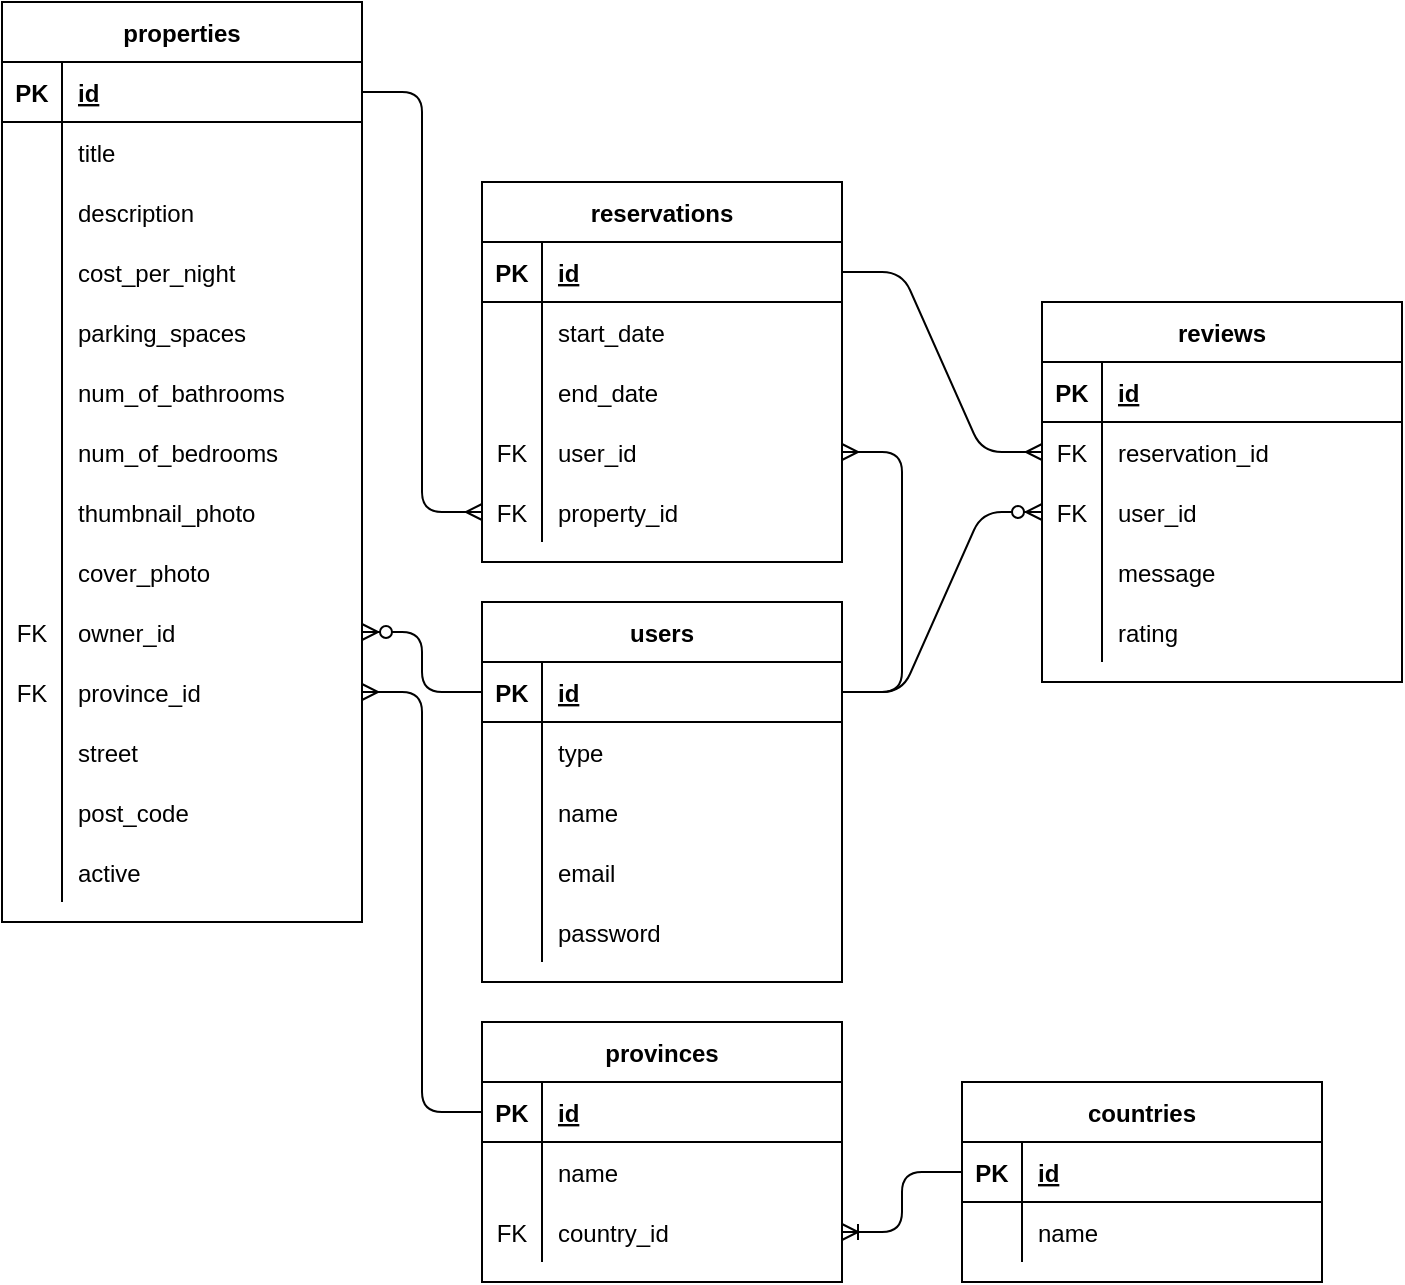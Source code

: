 <mxfile version="14.2.9" type="github">
  <diagram id="R2lEEEUBdFMjLlhIrx00" name="Page-1">
    <mxGraphModel dx="1662" dy="762" grid="1" gridSize="10" guides="1" tooltips="1" connect="1" arrows="1" fold="1" page="1" pageScale="1" pageWidth="850" pageHeight="1100" math="0" shadow="0" extFonts="Permanent Marker^https://fonts.googleapis.com/css?family=Permanent+Marker">
      <root>
        <mxCell id="0" />
        <mxCell id="1" parent="0" />
        <mxCell id="sZf-92WyWhlDTkWxbgCU-1" value="users" style="shape=table;startSize=30;container=1;collapsible=1;childLayout=tableLayout;fixedRows=1;rowLines=0;fontStyle=1;align=center;resizeLast=1;" vertex="1" parent="1">
          <mxGeometry x="315" y="420" width="180" height="190" as="geometry" />
        </mxCell>
        <mxCell id="sZf-92WyWhlDTkWxbgCU-2" value="" style="shape=partialRectangle;collapsible=0;dropTarget=0;pointerEvents=0;fillColor=none;top=0;left=0;bottom=1;right=0;points=[[0,0.5],[1,0.5]];portConstraint=eastwest;" vertex="1" parent="sZf-92WyWhlDTkWxbgCU-1">
          <mxGeometry y="30" width="180" height="30" as="geometry" />
        </mxCell>
        <mxCell id="sZf-92WyWhlDTkWxbgCU-3" value="PK" style="shape=partialRectangle;connectable=0;fillColor=none;top=0;left=0;bottom=0;right=0;fontStyle=1;overflow=hidden;" vertex="1" parent="sZf-92WyWhlDTkWxbgCU-2">
          <mxGeometry width="30" height="30" as="geometry" />
        </mxCell>
        <mxCell id="sZf-92WyWhlDTkWxbgCU-4" value="id" style="shape=partialRectangle;connectable=0;fillColor=none;top=0;left=0;bottom=0;right=0;align=left;spacingLeft=6;fontStyle=5;overflow=hidden;" vertex="1" parent="sZf-92WyWhlDTkWxbgCU-2">
          <mxGeometry x="30" width="150" height="30" as="geometry" />
        </mxCell>
        <mxCell id="sZf-92WyWhlDTkWxbgCU-5" value="" style="shape=partialRectangle;collapsible=0;dropTarget=0;pointerEvents=0;fillColor=none;top=0;left=0;bottom=0;right=0;points=[[0,0.5],[1,0.5]];portConstraint=eastwest;" vertex="1" parent="sZf-92WyWhlDTkWxbgCU-1">
          <mxGeometry y="60" width="180" height="30" as="geometry" />
        </mxCell>
        <mxCell id="sZf-92WyWhlDTkWxbgCU-6" value="" style="shape=partialRectangle;connectable=0;fillColor=none;top=0;left=0;bottom=0;right=0;editable=1;overflow=hidden;" vertex="1" parent="sZf-92WyWhlDTkWxbgCU-5">
          <mxGeometry width="30" height="30" as="geometry" />
        </mxCell>
        <mxCell id="sZf-92WyWhlDTkWxbgCU-7" value="type" style="shape=partialRectangle;connectable=0;fillColor=none;top=0;left=0;bottom=0;right=0;align=left;spacingLeft=6;overflow=hidden;" vertex="1" parent="sZf-92WyWhlDTkWxbgCU-5">
          <mxGeometry x="30" width="150" height="30" as="geometry" />
        </mxCell>
        <mxCell id="sZf-92WyWhlDTkWxbgCU-137" value="" style="shape=partialRectangle;collapsible=0;dropTarget=0;pointerEvents=0;fillColor=none;top=0;left=0;bottom=0;right=0;points=[[0,0.5],[1,0.5]];portConstraint=eastwest;" vertex="1" parent="sZf-92WyWhlDTkWxbgCU-1">
          <mxGeometry y="90" width="180" height="30" as="geometry" />
        </mxCell>
        <mxCell id="sZf-92WyWhlDTkWxbgCU-138" value="" style="shape=partialRectangle;connectable=0;fillColor=none;top=0;left=0;bottom=0;right=0;editable=1;overflow=hidden;" vertex="1" parent="sZf-92WyWhlDTkWxbgCU-137">
          <mxGeometry width="30" height="30" as="geometry" />
        </mxCell>
        <mxCell id="sZf-92WyWhlDTkWxbgCU-139" value="name" style="shape=partialRectangle;connectable=0;fillColor=none;top=0;left=0;bottom=0;right=0;align=left;spacingLeft=6;overflow=hidden;" vertex="1" parent="sZf-92WyWhlDTkWxbgCU-137">
          <mxGeometry x="30" width="150" height="30" as="geometry" />
        </mxCell>
        <mxCell id="sZf-92WyWhlDTkWxbgCU-8" value="" style="shape=partialRectangle;collapsible=0;dropTarget=0;pointerEvents=0;fillColor=none;top=0;left=0;bottom=0;right=0;points=[[0,0.5],[1,0.5]];portConstraint=eastwest;" vertex="1" parent="sZf-92WyWhlDTkWxbgCU-1">
          <mxGeometry y="120" width="180" height="30" as="geometry" />
        </mxCell>
        <mxCell id="sZf-92WyWhlDTkWxbgCU-9" value="" style="shape=partialRectangle;connectable=0;fillColor=none;top=0;left=0;bottom=0;right=0;editable=1;overflow=hidden;" vertex="1" parent="sZf-92WyWhlDTkWxbgCU-8">
          <mxGeometry width="30" height="30" as="geometry" />
        </mxCell>
        <mxCell id="sZf-92WyWhlDTkWxbgCU-10" value="email" style="shape=partialRectangle;connectable=0;fillColor=none;top=0;left=0;bottom=0;right=0;align=left;spacingLeft=6;overflow=hidden;" vertex="1" parent="sZf-92WyWhlDTkWxbgCU-8">
          <mxGeometry x="30" width="150" height="30" as="geometry" />
        </mxCell>
        <mxCell id="sZf-92WyWhlDTkWxbgCU-11" value="" style="shape=partialRectangle;collapsible=0;dropTarget=0;pointerEvents=0;fillColor=none;top=0;left=0;bottom=0;right=0;points=[[0,0.5],[1,0.5]];portConstraint=eastwest;" vertex="1" parent="sZf-92WyWhlDTkWxbgCU-1">
          <mxGeometry y="150" width="180" height="30" as="geometry" />
        </mxCell>
        <mxCell id="sZf-92WyWhlDTkWxbgCU-12" value="" style="shape=partialRectangle;connectable=0;fillColor=none;top=0;left=0;bottom=0;right=0;editable=1;overflow=hidden;" vertex="1" parent="sZf-92WyWhlDTkWxbgCU-11">
          <mxGeometry width="30" height="30" as="geometry" />
        </mxCell>
        <mxCell id="sZf-92WyWhlDTkWxbgCU-13" value="password" style="shape=partialRectangle;connectable=0;fillColor=none;top=0;left=0;bottom=0;right=0;align=left;spacingLeft=6;overflow=hidden;" vertex="1" parent="sZf-92WyWhlDTkWxbgCU-11">
          <mxGeometry x="30" width="150" height="30" as="geometry" />
        </mxCell>
        <mxCell id="sZf-92WyWhlDTkWxbgCU-14" value="properties" style="shape=table;startSize=30;container=1;collapsible=1;childLayout=tableLayout;fixedRows=1;rowLines=0;fontStyle=1;align=center;resizeLast=1;" vertex="1" parent="1">
          <mxGeometry x="75" y="120" width="180" height="460" as="geometry" />
        </mxCell>
        <mxCell id="sZf-92WyWhlDTkWxbgCU-15" value="" style="shape=partialRectangle;collapsible=0;dropTarget=0;pointerEvents=0;fillColor=none;top=0;left=0;bottom=1;right=0;points=[[0,0.5],[1,0.5]];portConstraint=eastwest;" vertex="1" parent="sZf-92WyWhlDTkWxbgCU-14">
          <mxGeometry y="30" width="180" height="30" as="geometry" />
        </mxCell>
        <mxCell id="sZf-92WyWhlDTkWxbgCU-16" value="PK" style="shape=partialRectangle;connectable=0;fillColor=none;top=0;left=0;bottom=0;right=0;fontStyle=1;overflow=hidden;" vertex="1" parent="sZf-92WyWhlDTkWxbgCU-15">
          <mxGeometry width="30" height="30" as="geometry" />
        </mxCell>
        <mxCell id="sZf-92WyWhlDTkWxbgCU-17" value="id" style="shape=partialRectangle;connectable=0;fillColor=none;top=0;left=0;bottom=0;right=0;align=left;spacingLeft=6;fontStyle=5;overflow=hidden;" vertex="1" parent="sZf-92WyWhlDTkWxbgCU-15">
          <mxGeometry x="30" width="150" height="30" as="geometry" />
        </mxCell>
        <mxCell id="sZf-92WyWhlDTkWxbgCU-18" value="" style="shape=partialRectangle;collapsible=0;dropTarget=0;pointerEvents=0;fillColor=none;top=0;left=0;bottom=0;right=0;points=[[0,0.5],[1,0.5]];portConstraint=eastwest;" vertex="1" parent="sZf-92WyWhlDTkWxbgCU-14">
          <mxGeometry y="60" width="180" height="30" as="geometry" />
        </mxCell>
        <mxCell id="sZf-92WyWhlDTkWxbgCU-19" value="" style="shape=partialRectangle;connectable=0;fillColor=none;top=0;left=0;bottom=0;right=0;editable=1;overflow=hidden;" vertex="1" parent="sZf-92WyWhlDTkWxbgCU-18">
          <mxGeometry width="30" height="30" as="geometry" />
        </mxCell>
        <mxCell id="sZf-92WyWhlDTkWxbgCU-20" value="title" style="shape=partialRectangle;connectable=0;fillColor=none;top=0;left=0;bottom=0;right=0;align=left;spacingLeft=6;overflow=hidden;" vertex="1" parent="sZf-92WyWhlDTkWxbgCU-18">
          <mxGeometry x="30" width="150" height="30" as="geometry" />
        </mxCell>
        <mxCell id="sZf-92WyWhlDTkWxbgCU-21" value="" style="shape=partialRectangle;collapsible=0;dropTarget=0;pointerEvents=0;fillColor=none;top=0;left=0;bottom=0;right=0;points=[[0,0.5],[1,0.5]];portConstraint=eastwest;" vertex="1" parent="sZf-92WyWhlDTkWxbgCU-14">
          <mxGeometry y="90" width="180" height="30" as="geometry" />
        </mxCell>
        <mxCell id="sZf-92WyWhlDTkWxbgCU-22" value="" style="shape=partialRectangle;connectable=0;fillColor=none;top=0;left=0;bottom=0;right=0;editable=1;overflow=hidden;" vertex="1" parent="sZf-92WyWhlDTkWxbgCU-21">
          <mxGeometry width="30" height="30" as="geometry" />
        </mxCell>
        <mxCell id="sZf-92WyWhlDTkWxbgCU-23" value="description" style="shape=partialRectangle;connectable=0;fillColor=none;top=0;left=0;bottom=0;right=0;align=left;spacingLeft=6;overflow=hidden;" vertex="1" parent="sZf-92WyWhlDTkWxbgCU-21">
          <mxGeometry x="30" width="150" height="30" as="geometry" />
        </mxCell>
        <mxCell id="sZf-92WyWhlDTkWxbgCU-24" value="" style="shape=partialRectangle;collapsible=0;dropTarget=0;pointerEvents=0;fillColor=none;top=0;left=0;bottom=0;right=0;points=[[0,0.5],[1,0.5]];portConstraint=eastwest;" vertex="1" parent="sZf-92WyWhlDTkWxbgCU-14">
          <mxGeometry y="120" width="180" height="30" as="geometry" />
        </mxCell>
        <mxCell id="sZf-92WyWhlDTkWxbgCU-25" value="" style="shape=partialRectangle;connectable=0;fillColor=none;top=0;left=0;bottom=0;right=0;editable=1;overflow=hidden;" vertex="1" parent="sZf-92WyWhlDTkWxbgCU-24">
          <mxGeometry width="30" height="30" as="geometry" />
        </mxCell>
        <mxCell id="sZf-92WyWhlDTkWxbgCU-26" value="cost_per_night" style="shape=partialRectangle;connectable=0;fillColor=none;top=0;left=0;bottom=0;right=0;align=left;spacingLeft=6;overflow=hidden;" vertex="1" parent="sZf-92WyWhlDTkWxbgCU-24">
          <mxGeometry x="30" width="150" height="30" as="geometry" />
        </mxCell>
        <mxCell id="sZf-92WyWhlDTkWxbgCU-53" value="" style="shape=partialRectangle;collapsible=0;dropTarget=0;pointerEvents=0;fillColor=none;top=0;left=0;bottom=0;right=0;points=[[0,0.5],[1,0.5]];portConstraint=eastwest;" vertex="1" parent="sZf-92WyWhlDTkWxbgCU-14">
          <mxGeometry y="150" width="180" height="30" as="geometry" />
        </mxCell>
        <mxCell id="sZf-92WyWhlDTkWxbgCU-54" value="" style="shape=partialRectangle;connectable=0;fillColor=none;top=0;left=0;bottom=0;right=0;editable=1;overflow=hidden;" vertex="1" parent="sZf-92WyWhlDTkWxbgCU-53">
          <mxGeometry width="30" height="30" as="geometry" />
        </mxCell>
        <mxCell id="sZf-92WyWhlDTkWxbgCU-55" value="parking_spaces" style="shape=partialRectangle;connectable=0;fillColor=none;top=0;left=0;bottom=0;right=0;align=left;spacingLeft=6;overflow=hidden;" vertex="1" parent="sZf-92WyWhlDTkWxbgCU-53">
          <mxGeometry x="30" width="150" height="30" as="geometry" />
        </mxCell>
        <mxCell id="sZf-92WyWhlDTkWxbgCU-56" value="" style="shape=partialRectangle;collapsible=0;dropTarget=0;pointerEvents=0;fillColor=none;top=0;left=0;bottom=0;right=0;points=[[0,0.5],[1,0.5]];portConstraint=eastwest;" vertex="1" parent="sZf-92WyWhlDTkWxbgCU-14">
          <mxGeometry y="180" width="180" height="30" as="geometry" />
        </mxCell>
        <mxCell id="sZf-92WyWhlDTkWxbgCU-57" value="" style="shape=partialRectangle;connectable=0;fillColor=none;top=0;left=0;bottom=0;right=0;editable=1;overflow=hidden;" vertex="1" parent="sZf-92WyWhlDTkWxbgCU-56">
          <mxGeometry width="30" height="30" as="geometry" />
        </mxCell>
        <mxCell id="sZf-92WyWhlDTkWxbgCU-58" value="num_of_bathrooms" style="shape=partialRectangle;connectable=0;fillColor=none;top=0;left=0;bottom=0;right=0;align=left;spacingLeft=6;overflow=hidden;" vertex="1" parent="sZf-92WyWhlDTkWxbgCU-56">
          <mxGeometry x="30" width="150" height="30" as="geometry" />
        </mxCell>
        <mxCell id="sZf-92WyWhlDTkWxbgCU-59" value="" style="shape=partialRectangle;collapsible=0;dropTarget=0;pointerEvents=0;fillColor=none;top=0;left=0;bottom=0;right=0;points=[[0,0.5],[1,0.5]];portConstraint=eastwest;" vertex="1" parent="sZf-92WyWhlDTkWxbgCU-14">
          <mxGeometry y="210" width="180" height="30" as="geometry" />
        </mxCell>
        <mxCell id="sZf-92WyWhlDTkWxbgCU-60" value="" style="shape=partialRectangle;connectable=0;fillColor=none;top=0;left=0;bottom=0;right=0;editable=1;overflow=hidden;" vertex="1" parent="sZf-92WyWhlDTkWxbgCU-59">
          <mxGeometry width="30" height="30" as="geometry" />
        </mxCell>
        <mxCell id="sZf-92WyWhlDTkWxbgCU-61" value="num_of_bedrooms" style="shape=partialRectangle;connectable=0;fillColor=none;top=0;left=0;bottom=0;right=0;align=left;spacingLeft=6;overflow=hidden;" vertex="1" parent="sZf-92WyWhlDTkWxbgCU-59">
          <mxGeometry x="30" width="150" height="30" as="geometry" />
        </mxCell>
        <mxCell id="sZf-92WyWhlDTkWxbgCU-62" value="" style="shape=partialRectangle;collapsible=0;dropTarget=0;pointerEvents=0;fillColor=none;top=0;left=0;bottom=0;right=0;points=[[0,0.5],[1,0.5]];portConstraint=eastwest;" vertex="1" parent="sZf-92WyWhlDTkWxbgCU-14">
          <mxGeometry y="240" width="180" height="30" as="geometry" />
        </mxCell>
        <mxCell id="sZf-92WyWhlDTkWxbgCU-63" value="" style="shape=partialRectangle;connectable=0;fillColor=none;top=0;left=0;bottom=0;right=0;editable=1;overflow=hidden;" vertex="1" parent="sZf-92WyWhlDTkWxbgCU-62">
          <mxGeometry width="30" height="30" as="geometry" />
        </mxCell>
        <mxCell id="sZf-92WyWhlDTkWxbgCU-64" value="thumbnail_photo" style="shape=partialRectangle;connectable=0;fillColor=none;top=0;left=0;bottom=0;right=0;align=left;spacingLeft=6;overflow=hidden;" vertex="1" parent="sZf-92WyWhlDTkWxbgCU-62">
          <mxGeometry x="30" width="150" height="30" as="geometry" />
        </mxCell>
        <mxCell id="sZf-92WyWhlDTkWxbgCU-65" value="" style="shape=partialRectangle;collapsible=0;dropTarget=0;pointerEvents=0;fillColor=none;top=0;left=0;bottom=0;right=0;points=[[0,0.5],[1,0.5]];portConstraint=eastwest;" vertex="1" parent="sZf-92WyWhlDTkWxbgCU-14">
          <mxGeometry y="270" width="180" height="30" as="geometry" />
        </mxCell>
        <mxCell id="sZf-92WyWhlDTkWxbgCU-66" value="" style="shape=partialRectangle;connectable=0;fillColor=none;top=0;left=0;bottom=0;right=0;editable=1;overflow=hidden;" vertex="1" parent="sZf-92WyWhlDTkWxbgCU-65">
          <mxGeometry width="30" height="30" as="geometry" />
        </mxCell>
        <mxCell id="sZf-92WyWhlDTkWxbgCU-67" value="cover_photo" style="shape=partialRectangle;connectable=0;fillColor=none;top=0;left=0;bottom=0;right=0;align=left;spacingLeft=6;overflow=hidden;" vertex="1" parent="sZf-92WyWhlDTkWxbgCU-65">
          <mxGeometry x="30" width="150" height="30" as="geometry" />
        </mxCell>
        <mxCell id="sZf-92WyWhlDTkWxbgCU-83" value="" style="shape=partialRectangle;collapsible=0;dropTarget=0;pointerEvents=0;fillColor=none;top=0;left=0;bottom=0;right=0;points=[[0,0.5],[1,0.5]];portConstraint=eastwest;" vertex="1" parent="sZf-92WyWhlDTkWxbgCU-14">
          <mxGeometry y="300" width="180" height="30" as="geometry" />
        </mxCell>
        <mxCell id="sZf-92WyWhlDTkWxbgCU-84" value="FK" style="shape=partialRectangle;connectable=0;fillColor=none;top=0;left=0;bottom=0;right=0;editable=1;overflow=hidden;" vertex="1" parent="sZf-92WyWhlDTkWxbgCU-83">
          <mxGeometry width="30" height="30" as="geometry" />
        </mxCell>
        <mxCell id="sZf-92WyWhlDTkWxbgCU-85" value="owner_id" style="shape=partialRectangle;connectable=0;fillColor=none;top=0;left=0;bottom=0;right=0;align=left;spacingLeft=6;overflow=hidden;" vertex="1" parent="sZf-92WyWhlDTkWxbgCU-83">
          <mxGeometry x="30" width="150" height="30" as="geometry" />
        </mxCell>
        <mxCell id="sZf-92WyWhlDTkWxbgCU-74" value="" style="shape=partialRectangle;collapsible=0;dropTarget=0;pointerEvents=0;fillColor=none;top=0;left=0;bottom=0;right=0;points=[[0,0.5],[1,0.5]];portConstraint=eastwest;" vertex="1" parent="sZf-92WyWhlDTkWxbgCU-14">
          <mxGeometry y="330" width="180" height="30" as="geometry" />
        </mxCell>
        <mxCell id="sZf-92WyWhlDTkWxbgCU-75" value="FK" style="shape=partialRectangle;connectable=0;fillColor=none;top=0;left=0;bottom=0;right=0;editable=1;overflow=hidden;" vertex="1" parent="sZf-92WyWhlDTkWxbgCU-74">
          <mxGeometry width="30" height="30" as="geometry" />
        </mxCell>
        <mxCell id="sZf-92WyWhlDTkWxbgCU-76" value="province_id" style="shape=partialRectangle;connectable=0;fillColor=none;top=0;left=0;bottom=0;right=0;align=left;spacingLeft=6;overflow=hidden;" vertex="1" parent="sZf-92WyWhlDTkWxbgCU-74">
          <mxGeometry x="30" width="150" height="30" as="geometry" />
        </mxCell>
        <mxCell id="sZf-92WyWhlDTkWxbgCU-71" value="" style="shape=partialRectangle;collapsible=0;dropTarget=0;pointerEvents=0;fillColor=none;top=0;left=0;bottom=0;right=0;points=[[0,0.5],[1,0.5]];portConstraint=eastwest;" vertex="1" parent="sZf-92WyWhlDTkWxbgCU-14">
          <mxGeometry y="360" width="180" height="30" as="geometry" />
        </mxCell>
        <mxCell id="sZf-92WyWhlDTkWxbgCU-72" value="" style="shape=partialRectangle;connectable=0;fillColor=none;top=0;left=0;bottom=0;right=0;editable=1;overflow=hidden;" vertex="1" parent="sZf-92WyWhlDTkWxbgCU-71">
          <mxGeometry width="30" height="30" as="geometry" />
        </mxCell>
        <mxCell id="sZf-92WyWhlDTkWxbgCU-73" value="street" style="shape=partialRectangle;connectable=0;fillColor=none;top=0;left=0;bottom=0;right=0;align=left;spacingLeft=6;overflow=hidden;" vertex="1" parent="sZf-92WyWhlDTkWxbgCU-71">
          <mxGeometry x="30" width="150" height="30" as="geometry" />
        </mxCell>
        <mxCell id="sZf-92WyWhlDTkWxbgCU-77" value="" style="shape=partialRectangle;collapsible=0;dropTarget=0;pointerEvents=0;fillColor=none;top=0;left=0;bottom=0;right=0;points=[[0,0.5],[1,0.5]];portConstraint=eastwest;" vertex="1" parent="sZf-92WyWhlDTkWxbgCU-14">
          <mxGeometry y="390" width="180" height="30" as="geometry" />
        </mxCell>
        <mxCell id="sZf-92WyWhlDTkWxbgCU-78" value="" style="shape=partialRectangle;connectable=0;fillColor=none;top=0;left=0;bottom=0;right=0;editable=1;overflow=hidden;" vertex="1" parent="sZf-92WyWhlDTkWxbgCU-77">
          <mxGeometry width="30" height="30" as="geometry" />
        </mxCell>
        <mxCell id="sZf-92WyWhlDTkWxbgCU-79" value="post_code" style="shape=partialRectangle;connectable=0;fillColor=none;top=0;left=0;bottom=0;right=0;align=left;spacingLeft=6;overflow=hidden;" vertex="1" parent="sZf-92WyWhlDTkWxbgCU-77">
          <mxGeometry x="30" width="150" height="30" as="geometry" />
        </mxCell>
        <mxCell id="sZf-92WyWhlDTkWxbgCU-80" value="" style="shape=partialRectangle;collapsible=0;dropTarget=0;pointerEvents=0;fillColor=none;top=0;left=0;bottom=0;right=0;points=[[0,0.5],[1,0.5]];portConstraint=eastwest;" vertex="1" parent="sZf-92WyWhlDTkWxbgCU-14">
          <mxGeometry y="420" width="180" height="30" as="geometry" />
        </mxCell>
        <mxCell id="sZf-92WyWhlDTkWxbgCU-81" value="" style="shape=partialRectangle;connectable=0;fillColor=none;top=0;left=0;bottom=0;right=0;editable=1;overflow=hidden;" vertex="1" parent="sZf-92WyWhlDTkWxbgCU-80">
          <mxGeometry width="30" height="30" as="geometry" />
        </mxCell>
        <mxCell id="sZf-92WyWhlDTkWxbgCU-82" value="active" style="shape=partialRectangle;connectable=0;fillColor=none;top=0;left=0;bottom=0;right=0;align=left;spacingLeft=6;overflow=hidden;" vertex="1" parent="sZf-92WyWhlDTkWxbgCU-80">
          <mxGeometry x="30" width="150" height="30" as="geometry" />
        </mxCell>
        <mxCell id="sZf-92WyWhlDTkWxbgCU-27" value="reservations" style="shape=table;startSize=30;container=1;collapsible=1;childLayout=tableLayout;fixedRows=1;rowLines=0;fontStyle=1;align=center;resizeLast=1;" vertex="1" parent="1">
          <mxGeometry x="315" y="210" width="180" height="190" as="geometry" />
        </mxCell>
        <mxCell id="sZf-92WyWhlDTkWxbgCU-28" value="" style="shape=partialRectangle;collapsible=0;dropTarget=0;pointerEvents=0;fillColor=none;top=0;left=0;bottom=1;right=0;points=[[0,0.5],[1,0.5]];portConstraint=eastwest;" vertex="1" parent="sZf-92WyWhlDTkWxbgCU-27">
          <mxGeometry y="30" width="180" height="30" as="geometry" />
        </mxCell>
        <mxCell id="sZf-92WyWhlDTkWxbgCU-29" value="PK" style="shape=partialRectangle;connectable=0;fillColor=none;top=0;left=0;bottom=0;right=0;fontStyle=1;overflow=hidden;" vertex="1" parent="sZf-92WyWhlDTkWxbgCU-28">
          <mxGeometry width="30" height="30" as="geometry" />
        </mxCell>
        <mxCell id="sZf-92WyWhlDTkWxbgCU-30" value="id" style="shape=partialRectangle;connectable=0;fillColor=none;top=0;left=0;bottom=0;right=0;align=left;spacingLeft=6;fontStyle=5;overflow=hidden;" vertex="1" parent="sZf-92WyWhlDTkWxbgCU-28">
          <mxGeometry x="30" width="150" height="30" as="geometry" />
        </mxCell>
        <mxCell id="sZf-92WyWhlDTkWxbgCU-31" value="" style="shape=partialRectangle;collapsible=0;dropTarget=0;pointerEvents=0;fillColor=none;top=0;left=0;bottom=0;right=0;points=[[0,0.5],[1,0.5]];portConstraint=eastwest;" vertex="1" parent="sZf-92WyWhlDTkWxbgCU-27">
          <mxGeometry y="60" width="180" height="30" as="geometry" />
        </mxCell>
        <mxCell id="sZf-92WyWhlDTkWxbgCU-32" value="" style="shape=partialRectangle;connectable=0;fillColor=none;top=0;left=0;bottom=0;right=0;editable=1;overflow=hidden;" vertex="1" parent="sZf-92WyWhlDTkWxbgCU-31">
          <mxGeometry width="30" height="30" as="geometry" />
        </mxCell>
        <mxCell id="sZf-92WyWhlDTkWxbgCU-33" value="start_date" style="shape=partialRectangle;connectable=0;fillColor=none;top=0;left=0;bottom=0;right=0;align=left;spacingLeft=6;overflow=hidden;" vertex="1" parent="sZf-92WyWhlDTkWxbgCU-31">
          <mxGeometry x="30" width="150" height="30" as="geometry" />
        </mxCell>
        <mxCell id="sZf-92WyWhlDTkWxbgCU-34" value="" style="shape=partialRectangle;collapsible=0;dropTarget=0;pointerEvents=0;fillColor=none;top=0;left=0;bottom=0;right=0;points=[[0,0.5],[1,0.5]];portConstraint=eastwest;" vertex="1" parent="sZf-92WyWhlDTkWxbgCU-27">
          <mxGeometry y="90" width="180" height="30" as="geometry" />
        </mxCell>
        <mxCell id="sZf-92WyWhlDTkWxbgCU-35" value="" style="shape=partialRectangle;connectable=0;fillColor=none;top=0;left=0;bottom=0;right=0;editable=1;overflow=hidden;" vertex="1" parent="sZf-92WyWhlDTkWxbgCU-34">
          <mxGeometry width="30" height="30" as="geometry" />
        </mxCell>
        <mxCell id="sZf-92WyWhlDTkWxbgCU-36" value="end_date" style="shape=partialRectangle;connectable=0;fillColor=none;top=0;left=0;bottom=0;right=0;align=left;spacingLeft=6;overflow=hidden;" vertex="1" parent="sZf-92WyWhlDTkWxbgCU-34">
          <mxGeometry x="30" width="150" height="30" as="geometry" />
        </mxCell>
        <mxCell id="sZf-92WyWhlDTkWxbgCU-37" value="" style="shape=partialRectangle;collapsible=0;dropTarget=0;pointerEvents=0;fillColor=none;top=0;left=0;bottom=0;right=0;points=[[0,0.5],[1,0.5]];portConstraint=eastwest;" vertex="1" parent="sZf-92WyWhlDTkWxbgCU-27">
          <mxGeometry y="120" width="180" height="30" as="geometry" />
        </mxCell>
        <mxCell id="sZf-92WyWhlDTkWxbgCU-38" value="FK" style="shape=partialRectangle;connectable=0;fillColor=none;top=0;left=0;bottom=0;right=0;editable=1;overflow=hidden;" vertex="1" parent="sZf-92WyWhlDTkWxbgCU-37">
          <mxGeometry width="30" height="30" as="geometry" />
        </mxCell>
        <mxCell id="sZf-92WyWhlDTkWxbgCU-39" value="user_id" style="shape=partialRectangle;connectable=0;fillColor=none;top=0;left=0;bottom=0;right=0;align=left;spacingLeft=6;overflow=hidden;" vertex="1" parent="sZf-92WyWhlDTkWxbgCU-37">
          <mxGeometry x="30" width="150" height="30" as="geometry" />
        </mxCell>
        <mxCell id="sZf-92WyWhlDTkWxbgCU-92" value="" style="shape=partialRectangle;collapsible=0;dropTarget=0;pointerEvents=0;fillColor=none;top=0;left=0;bottom=0;right=0;points=[[0,0.5],[1,0.5]];portConstraint=eastwest;" vertex="1" parent="sZf-92WyWhlDTkWxbgCU-27">
          <mxGeometry y="150" width="180" height="30" as="geometry" />
        </mxCell>
        <mxCell id="sZf-92WyWhlDTkWxbgCU-93" value="FK" style="shape=partialRectangle;connectable=0;fillColor=none;top=0;left=0;bottom=0;right=0;editable=1;overflow=hidden;" vertex="1" parent="sZf-92WyWhlDTkWxbgCU-92">
          <mxGeometry width="30" height="30" as="geometry" />
        </mxCell>
        <mxCell id="sZf-92WyWhlDTkWxbgCU-94" value="property_id" style="shape=partialRectangle;connectable=0;fillColor=none;top=0;left=0;bottom=0;right=0;align=left;spacingLeft=6;overflow=hidden;" vertex="1" parent="sZf-92WyWhlDTkWxbgCU-92">
          <mxGeometry x="30" width="150" height="30" as="geometry" />
        </mxCell>
        <mxCell id="sZf-92WyWhlDTkWxbgCU-40" value="reviews" style="shape=table;startSize=30;container=1;collapsible=1;childLayout=tableLayout;fixedRows=1;rowLines=0;fontStyle=1;align=center;resizeLast=1;" vertex="1" parent="1">
          <mxGeometry x="595" y="270" width="180" height="190" as="geometry" />
        </mxCell>
        <mxCell id="sZf-92WyWhlDTkWxbgCU-41" value="" style="shape=partialRectangle;collapsible=0;dropTarget=0;pointerEvents=0;fillColor=none;top=0;left=0;bottom=1;right=0;points=[[0,0.5],[1,0.5]];portConstraint=eastwest;" vertex="1" parent="sZf-92WyWhlDTkWxbgCU-40">
          <mxGeometry y="30" width="180" height="30" as="geometry" />
        </mxCell>
        <mxCell id="sZf-92WyWhlDTkWxbgCU-42" value="PK" style="shape=partialRectangle;connectable=0;fillColor=none;top=0;left=0;bottom=0;right=0;fontStyle=1;overflow=hidden;" vertex="1" parent="sZf-92WyWhlDTkWxbgCU-41">
          <mxGeometry width="30" height="30" as="geometry" />
        </mxCell>
        <mxCell id="sZf-92WyWhlDTkWxbgCU-43" value="id" style="shape=partialRectangle;connectable=0;fillColor=none;top=0;left=0;bottom=0;right=0;align=left;spacingLeft=6;fontStyle=5;overflow=hidden;" vertex="1" parent="sZf-92WyWhlDTkWxbgCU-41">
          <mxGeometry x="30" width="150" height="30" as="geometry" />
        </mxCell>
        <mxCell id="sZf-92WyWhlDTkWxbgCU-44" value="" style="shape=partialRectangle;collapsible=0;dropTarget=0;pointerEvents=0;fillColor=none;top=0;left=0;bottom=0;right=0;points=[[0,0.5],[1,0.5]];portConstraint=eastwest;" vertex="1" parent="sZf-92WyWhlDTkWxbgCU-40">
          <mxGeometry y="60" width="180" height="30" as="geometry" />
        </mxCell>
        <mxCell id="sZf-92WyWhlDTkWxbgCU-45" value="FK" style="shape=partialRectangle;connectable=0;fillColor=none;top=0;left=0;bottom=0;right=0;editable=1;overflow=hidden;" vertex="1" parent="sZf-92WyWhlDTkWxbgCU-44">
          <mxGeometry width="30" height="30" as="geometry" />
        </mxCell>
        <mxCell id="sZf-92WyWhlDTkWxbgCU-46" value="reservation_id" style="shape=partialRectangle;connectable=0;fillColor=none;top=0;left=0;bottom=0;right=0;align=left;spacingLeft=6;overflow=hidden;" vertex="1" parent="sZf-92WyWhlDTkWxbgCU-44">
          <mxGeometry x="30" width="150" height="30" as="geometry" />
        </mxCell>
        <mxCell id="sZf-92WyWhlDTkWxbgCU-47" value="" style="shape=partialRectangle;collapsible=0;dropTarget=0;pointerEvents=0;fillColor=none;top=0;left=0;bottom=0;right=0;points=[[0,0.5],[1,0.5]];portConstraint=eastwest;" vertex="1" parent="sZf-92WyWhlDTkWxbgCU-40">
          <mxGeometry y="90" width="180" height="30" as="geometry" />
        </mxCell>
        <mxCell id="sZf-92WyWhlDTkWxbgCU-48" value="FK" style="shape=partialRectangle;connectable=0;fillColor=none;top=0;left=0;bottom=0;right=0;editable=1;overflow=hidden;" vertex="1" parent="sZf-92WyWhlDTkWxbgCU-47">
          <mxGeometry width="30" height="30" as="geometry" />
        </mxCell>
        <mxCell id="sZf-92WyWhlDTkWxbgCU-49" value="user_id" style="shape=partialRectangle;connectable=0;fillColor=none;top=0;left=0;bottom=0;right=0;align=left;spacingLeft=6;overflow=hidden;" vertex="1" parent="sZf-92WyWhlDTkWxbgCU-47">
          <mxGeometry x="30" width="150" height="30" as="geometry" />
        </mxCell>
        <mxCell id="sZf-92WyWhlDTkWxbgCU-50" value="" style="shape=partialRectangle;collapsible=0;dropTarget=0;pointerEvents=0;fillColor=none;top=0;left=0;bottom=0;right=0;points=[[0,0.5],[1,0.5]];portConstraint=eastwest;" vertex="1" parent="sZf-92WyWhlDTkWxbgCU-40">
          <mxGeometry y="120" width="180" height="30" as="geometry" />
        </mxCell>
        <mxCell id="sZf-92WyWhlDTkWxbgCU-51" value="" style="shape=partialRectangle;connectable=0;fillColor=none;top=0;left=0;bottom=0;right=0;editable=1;overflow=hidden;" vertex="1" parent="sZf-92WyWhlDTkWxbgCU-50">
          <mxGeometry width="30" height="30" as="geometry" />
        </mxCell>
        <mxCell id="sZf-92WyWhlDTkWxbgCU-52" value="message" style="shape=partialRectangle;connectable=0;fillColor=none;top=0;left=0;bottom=0;right=0;align=left;spacingLeft=6;overflow=hidden;" vertex="1" parent="sZf-92WyWhlDTkWxbgCU-50">
          <mxGeometry x="30" width="150" height="30" as="geometry" />
        </mxCell>
        <mxCell id="sZf-92WyWhlDTkWxbgCU-120" value="" style="shape=partialRectangle;collapsible=0;dropTarget=0;pointerEvents=0;fillColor=none;top=0;left=0;bottom=0;right=0;points=[[0,0.5],[1,0.5]];portConstraint=eastwest;" vertex="1" parent="sZf-92WyWhlDTkWxbgCU-40">
          <mxGeometry y="150" width="180" height="30" as="geometry" />
        </mxCell>
        <mxCell id="sZf-92WyWhlDTkWxbgCU-121" value="" style="shape=partialRectangle;connectable=0;fillColor=none;top=0;left=0;bottom=0;right=0;editable=1;overflow=hidden;" vertex="1" parent="sZf-92WyWhlDTkWxbgCU-120">
          <mxGeometry width="30" height="30" as="geometry" />
        </mxCell>
        <mxCell id="sZf-92WyWhlDTkWxbgCU-122" value="rating" style="shape=partialRectangle;connectable=0;fillColor=none;top=0;left=0;bottom=0;right=0;align=left;spacingLeft=6;overflow=hidden;" vertex="1" parent="sZf-92WyWhlDTkWxbgCU-120">
          <mxGeometry x="30" width="150" height="30" as="geometry" />
        </mxCell>
        <mxCell id="sZf-92WyWhlDTkWxbgCU-162" value="" style="edgeStyle=entityRelationEdgeStyle;fontSize=12;html=1;endArrow=ERzeroToMany;endFill=1;" edge="1" parent="1" source="sZf-92WyWhlDTkWxbgCU-2" target="sZf-92WyWhlDTkWxbgCU-83">
          <mxGeometry width="100" height="100" relative="1" as="geometry">
            <mxPoint x="265" y="270" as="sourcePoint" />
            <mxPoint x="365" y="170" as="targetPoint" />
          </mxGeometry>
        </mxCell>
        <mxCell id="sZf-92WyWhlDTkWxbgCU-163" value="" style="edgeStyle=entityRelationEdgeStyle;fontSize=12;html=1;endArrow=ERzeroToMany;endFill=1;" edge="1" parent="1" source="sZf-92WyWhlDTkWxbgCU-2" target="sZf-92WyWhlDTkWxbgCU-47">
          <mxGeometry width="100" height="100" relative="1" as="geometry">
            <mxPoint x="495" y="415" as="sourcePoint" />
            <mxPoint x="345" y="485" as="targetPoint" />
          </mxGeometry>
        </mxCell>
        <mxCell id="sZf-92WyWhlDTkWxbgCU-164" value="" style="edgeStyle=entityRelationEdgeStyle;fontSize=12;html=1;endArrow=ERmany;" edge="1" parent="1" source="sZf-92WyWhlDTkWxbgCU-2" target="sZf-92WyWhlDTkWxbgCU-37">
          <mxGeometry width="100" height="100" relative="1" as="geometry">
            <mxPoint x="415" y="420" as="sourcePoint" />
            <mxPoint x="675" y="330" as="targetPoint" />
          </mxGeometry>
        </mxCell>
        <mxCell id="sZf-92WyWhlDTkWxbgCU-168" value="" style="edgeStyle=entityRelationEdgeStyle;fontSize=12;html=1;endArrow=ERmany;exitX=1;exitY=0.5;exitDx=0;exitDy=0;" edge="1" parent="1" source="sZf-92WyWhlDTkWxbgCU-15" target="sZf-92WyWhlDTkWxbgCU-92">
          <mxGeometry width="100" height="100" relative="1" as="geometry">
            <mxPoint x="505" y="335" as="sourcePoint" />
            <mxPoint x="575" y="625" as="targetPoint" />
          </mxGeometry>
        </mxCell>
        <mxCell id="sZf-92WyWhlDTkWxbgCU-169" value="" style="edgeStyle=entityRelationEdgeStyle;fontSize=12;html=1;endArrow=ERmany;" edge="1" parent="1" source="sZf-92WyWhlDTkWxbgCU-28" target="sZf-92WyWhlDTkWxbgCU-44">
          <mxGeometry width="100" height="100" relative="1" as="geometry">
            <mxPoint x="505" y="475" as="sourcePoint" />
            <mxPoint x="505" y="355" as="targetPoint" />
          </mxGeometry>
        </mxCell>
        <mxCell id="sZf-92WyWhlDTkWxbgCU-171" value="countries" style="shape=table;startSize=30;container=1;collapsible=1;childLayout=tableLayout;fixedRows=1;rowLines=0;fontStyle=1;align=center;resizeLast=1;" vertex="1" parent="1">
          <mxGeometry x="555" y="660" width="180" height="100" as="geometry" />
        </mxCell>
        <mxCell id="sZf-92WyWhlDTkWxbgCU-172" value="" style="shape=partialRectangle;collapsible=0;dropTarget=0;pointerEvents=0;fillColor=none;top=0;left=0;bottom=1;right=0;points=[[0,0.5],[1,0.5]];portConstraint=eastwest;" vertex="1" parent="sZf-92WyWhlDTkWxbgCU-171">
          <mxGeometry y="30" width="180" height="30" as="geometry" />
        </mxCell>
        <mxCell id="sZf-92WyWhlDTkWxbgCU-173" value="PK" style="shape=partialRectangle;connectable=0;fillColor=none;top=0;left=0;bottom=0;right=0;fontStyle=1;overflow=hidden;" vertex="1" parent="sZf-92WyWhlDTkWxbgCU-172">
          <mxGeometry width="30" height="30" as="geometry" />
        </mxCell>
        <mxCell id="sZf-92WyWhlDTkWxbgCU-174" value="id" style="shape=partialRectangle;connectable=0;fillColor=none;top=0;left=0;bottom=0;right=0;align=left;spacingLeft=6;fontStyle=5;overflow=hidden;" vertex="1" parent="sZf-92WyWhlDTkWxbgCU-172">
          <mxGeometry x="30" width="150" height="30" as="geometry" />
        </mxCell>
        <mxCell id="sZf-92WyWhlDTkWxbgCU-175" value="" style="shape=partialRectangle;collapsible=0;dropTarget=0;pointerEvents=0;fillColor=none;top=0;left=0;bottom=0;right=0;points=[[0,0.5],[1,0.5]];portConstraint=eastwest;" vertex="1" parent="sZf-92WyWhlDTkWxbgCU-171">
          <mxGeometry y="60" width="180" height="30" as="geometry" />
        </mxCell>
        <mxCell id="sZf-92WyWhlDTkWxbgCU-176" value="" style="shape=partialRectangle;connectable=0;fillColor=none;top=0;left=0;bottom=0;right=0;editable=1;overflow=hidden;" vertex="1" parent="sZf-92WyWhlDTkWxbgCU-175">
          <mxGeometry width="30" height="30" as="geometry" />
        </mxCell>
        <mxCell id="sZf-92WyWhlDTkWxbgCU-177" value="name" style="shape=partialRectangle;connectable=0;fillColor=none;top=0;left=0;bottom=0;right=0;align=left;spacingLeft=6;overflow=hidden;" vertex="1" parent="sZf-92WyWhlDTkWxbgCU-175">
          <mxGeometry x="30" width="150" height="30" as="geometry" />
        </mxCell>
        <mxCell id="sZf-92WyWhlDTkWxbgCU-185" value="" style="edgeStyle=entityRelationEdgeStyle;fontSize=12;html=1;endArrow=ERoneToMany;" edge="1" parent="1" source="sZf-92WyWhlDTkWxbgCU-172" target="sZf-92WyWhlDTkWxbgCU-200">
          <mxGeometry width="100" height="100" relative="1" as="geometry">
            <mxPoint x="455" y="680" as="sourcePoint" />
            <mxPoint x="635" y="800" as="targetPoint" />
          </mxGeometry>
        </mxCell>
        <mxCell id="sZf-92WyWhlDTkWxbgCU-186" value="provinces" style="shape=table;startSize=30;container=1;collapsible=1;childLayout=tableLayout;fixedRows=1;rowLines=0;fontStyle=1;align=center;resizeLast=1;" vertex="1" parent="1">
          <mxGeometry x="315" y="630" width="180" height="130" as="geometry" />
        </mxCell>
        <mxCell id="sZf-92WyWhlDTkWxbgCU-187" value="" style="shape=partialRectangle;collapsible=0;dropTarget=0;pointerEvents=0;fillColor=none;top=0;left=0;bottom=1;right=0;points=[[0,0.5],[1,0.5]];portConstraint=eastwest;" vertex="1" parent="sZf-92WyWhlDTkWxbgCU-186">
          <mxGeometry y="30" width="180" height="30" as="geometry" />
        </mxCell>
        <mxCell id="sZf-92WyWhlDTkWxbgCU-188" value="PK" style="shape=partialRectangle;connectable=0;fillColor=none;top=0;left=0;bottom=0;right=0;fontStyle=1;overflow=hidden;" vertex="1" parent="sZf-92WyWhlDTkWxbgCU-187">
          <mxGeometry width="30" height="30" as="geometry" />
        </mxCell>
        <mxCell id="sZf-92WyWhlDTkWxbgCU-189" value="id" style="shape=partialRectangle;connectable=0;fillColor=none;top=0;left=0;bottom=0;right=0;align=left;spacingLeft=6;fontStyle=5;overflow=hidden;" vertex="1" parent="sZf-92WyWhlDTkWxbgCU-187">
          <mxGeometry x="30" width="150" height="30" as="geometry" />
        </mxCell>
        <mxCell id="sZf-92WyWhlDTkWxbgCU-190" value="" style="shape=partialRectangle;collapsible=0;dropTarget=0;pointerEvents=0;fillColor=none;top=0;left=0;bottom=0;right=0;points=[[0,0.5],[1,0.5]];portConstraint=eastwest;" vertex="1" parent="sZf-92WyWhlDTkWxbgCU-186">
          <mxGeometry y="60" width="180" height="30" as="geometry" />
        </mxCell>
        <mxCell id="sZf-92WyWhlDTkWxbgCU-191" value="" style="shape=partialRectangle;connectable=0;fillColor=none;top=0;left=0;bottom=0;right=0;editable=1;overflow=hidden;" vertex="1" parent="sZf-92WyWhlDTkWxbgCU-190">
          <mxGeometry width="30" height="30" as="geometry" />
        </mxCell>
        <mxCell id="sZf-92WyWhlDTkWxbgCU-192" value="name" style="shape=partialRectangle;connectable=0;fillColor=none;top=0;left=0;bottom=0;right=0;align=left;spacingLeft=6;overflow=hidden;" vertex="1" parent="sZf-92WyWhlDTkWxbgCU-190">
          <mxGeometry x="30" width="150" height="30" as="geometry" />
        </mxCell>
        <mxCell id="sZf-92WyWhlDTkWxbgCU-200" value="" style="shape=partialRectangle;collapsible=0;dropTarget=0;pointerEvents=0;fillColor=none;top=0;left=0;bottom=0;right=0;points=[[0,0.5],[1,0.5]];portConstraint=eastwest;" vertex="1" parent="sZf-92WyWhlDTkWxbgCU-186">
          <mxGeometry y="90" width="180" height="30" as="geometry" />
        </mxCell>
        <mxCell id="sZf-92WyWhlDTkWxbgCU-201" value="FK" style="shape=partialRectangle;connectable=0;fillColor=none;top=0;left=0;bottom=0;right=0;editable=1;overflow=hidden;" vertex="1" parent="sZf-92WyWhlDTkWxbgCU-200">
          <mxGeometry width="30" height="30" as="geometry" />
        </mxCell>
        <mxCell id="sZf-92WyWhlDTkWxbgCU-202" value="country_id" style="shape=partialRectangle;connectable=0;fillColor=none;top=0;left=0;bottom=0;right=0;align=left;spacingLeft=6;overflow=hidden;" vertex="1" parent="sZf-92WyWhlDTkWxbgCU-200">
          <mxGeometry x="30" width="150" height="30" as="geometry" />
        </mxCell>
        <mxCell id="sZf-92WyWhlDTkWxbgCU-204" value="" style="edgeStyle=entityRelationEdgeStyle;fontSize=12;html=1;endArrow=ERmany;" edge="1" parent="1" source="sZf-92WyWhlDTkWxbgCU-187" target="sZf-92WyWhlDTkWxbgCU-74">
          <mxGeometry width="100" height="100" relative="1" as="geometry">
            <mxPoint x="485" y="590" as="sourcePoint" />
            <mxPoint x="585" y="490" as="targetPoint" />
          </mxGeometry>
        </mxCell>
      </root>
    </mxGraphModel>
  </diagram>
</mxfile>
